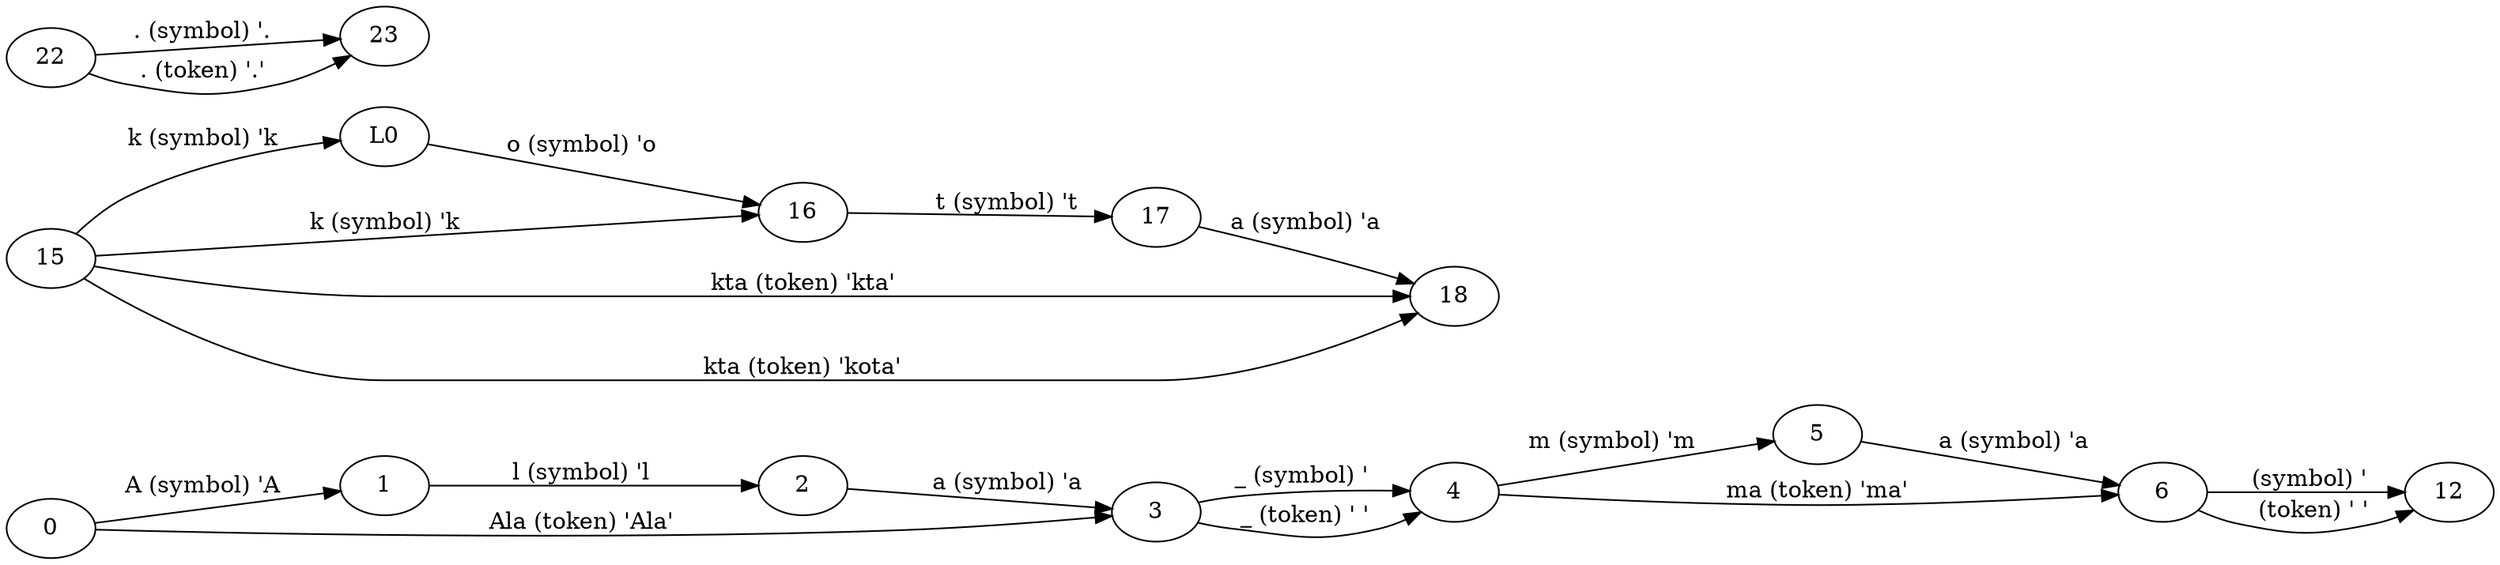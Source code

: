 digraph G {
rankdir=LR
0 -> 1 [label="A (symbol) 'A"]
1 -> 2 [label="l (symbol) 'l"]
2 -> 3 [label="a (symbol) 'a"]
0 -> 3 [label="Ala (token) 'Ala'"]
3 -> 4 [label="_ (symbol) ' "]
3 -> 4 [label="_ (token) ' '"]
4 -> 5 [label="m (symbol) 'm"]
5 -> 6 [label="a (symbol) 'a"]
4 -> 6 [label="ma (token) 'ma'"]
6 -> 12 [label="&nbsp; (symbol) ' "]
6 -> 12 [label="&nbsp; (token) ' '"]
15 -> L0 [label="k (symbol) 'k"]
15 -> 16 [label="k (symbol) 'k"]
L0 -> 16 [label="o (symbol) 'o"]
16 -> 17 [label="t (symbol) 't"]
17 -> 18 [label="a (symbol) 'a"]
15 -> 18 [label="kta (token) 'kta'"]
15 -> 18 [label="kta (token) 'kota'"]
22 -> 23 [label=". (symbol) '."]
22 -> 23 [label=". (token) '.'"]
}
